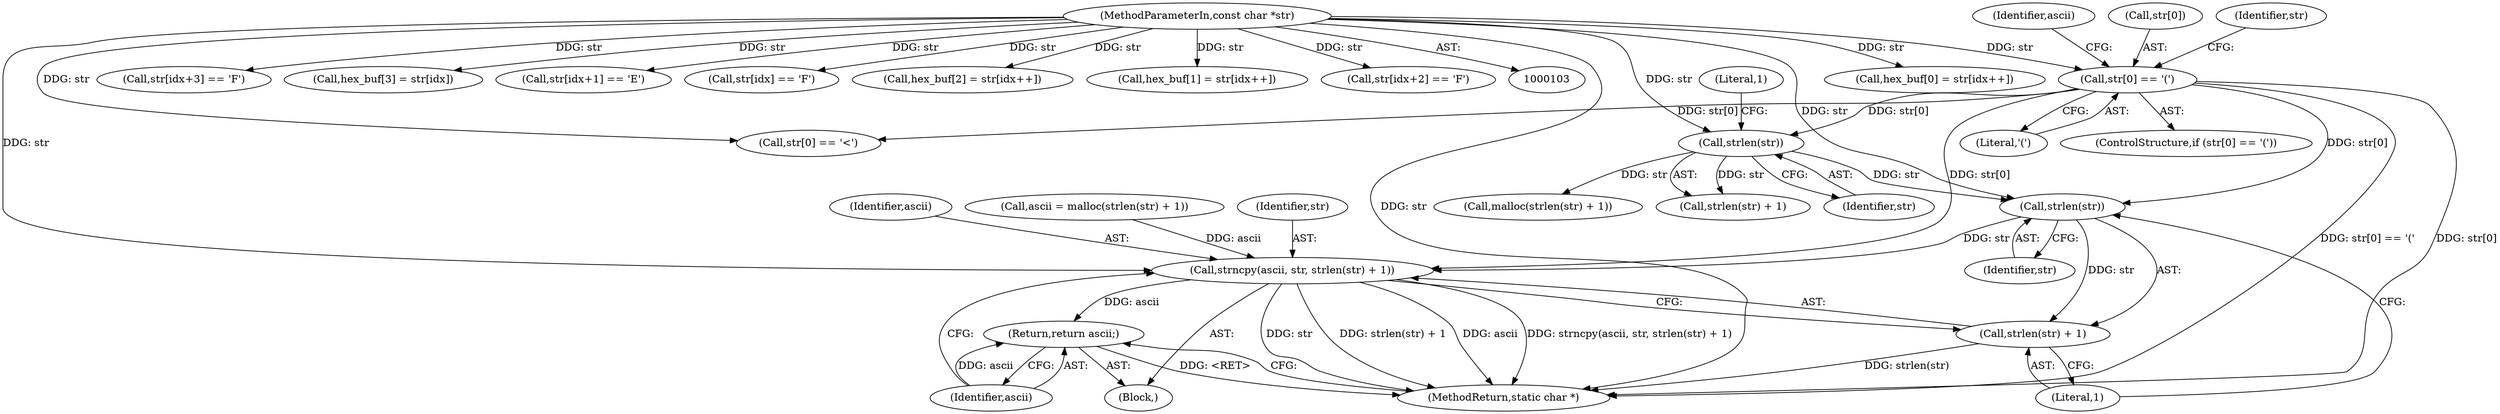 digraph "0_pdfresurrect_0c4120fffa3dffe97b95c486a120eded82afe8a6_1@pointer" {
"1000142" [label="(Call,strlen(str))"];
"1000125" [label="(Call,str[0] == '(')"];
"1000104" [label="(MethodParameterIn,const char *str)"];
"1000135" [label="(Call,strlen(str))"];
"1000138" [label="(Call,strncpy(ascii, str, strlen(str) + 1))"];
"1000145" [label="(Return,return ascii;)"];
"1000141" [label="(Call,strlen(str) + 1)"];
"1000142" [label="(Call,strlen(str))"];
"1000217" [label="(Call,hex_buf[0] = str[idx++])"];
"1000149" [label="(Call,str[0] == '<')"];
"1000129" [label="(Literal,'(')"];
"1000130" [label="(Block,)"];
"1000139" [label="(Identifier,ascii)"];
"1000132" [label="(Identifier,ascii)"];
"1000125" [label="(Call,str[0] == '(')"];
"1000143" [label="(Identifier,str)"];
"1000134" [label="(Call,strlen(str) + 1)"];
"1000104" [label="(MethodParameterIn,const char *str)"];
"1000144" [label="(Literal,1)"];
"1000189" [label="(Call,str[idx+3] == 'F')"];
"1000241" [label="(Call,hex_buf[3] = str[idx])"];
"1000126" [label="(Call,str[0])"];
"1000141" [label="(Call,strlen(str) + 1)"];
"1000174" [label="(Call,str[idx+1] == 'E')"];
"1000135" [label="(Call,strlen(str))"];
"1000168" [label="(Call,str[idx] == 'F')"];
"1000124" [label="(ControlStructure,if (str[0] == '('))"];
"1000233" [label="(Call,hex_buf[2] = str[idx++])"];
"1000136" [label="(Identifier,str)"];
"1000133" [label="(Call,malloc(strlen(str) + 1))"];
"1000259" [label="(MethodReturn,static char *)"];
"1000138" [label="(Call,strncpy(ascii, str, strlen(str) + 1))"];
"1000225" [label="(Call,hex_buf[1] = str[idx++])"];
"1000131" [label="(Call,ascii = malloc(strlen(str) + 1))"];
"1000182" [label="(Call,str[idx+2] == 'F')"];
"1000137" [label="(Literal,1)"];
"1000146" [label="(Identifier,ascii)"];
"1000140" [label="(Identifier,str)"];
"1000145" [label="(Return,return ascii;)"];
"1000151" [label="(Identifier,str)"];
"1000142" -> "1000141"  [label="AST: "];
"1000142" -> "1000143"  [label="CFG: "];
"1000143" -> "1000142"  [label="AST: "];
"1000144" -> "1000142"  [label="CFG: "];
"1000142" -> "1000138"  [label="DDG: str"];
"1000142" -> "1000141"  [label="DDG: str"];
"1000125" -> "1000142"  [label="DDG: str[0]"];
"1000135" -> "1000142"  [label="DDG: str"];
"1000104" -> "1000142"  [label="DDG: str"];
"1000125" -> "1000124"  [label="AST: "];
"1000125" -> "1000129"  [label="CFG: "];
"1000126" -> "1000125"  [label="AST: "];
"1000129" -> "1000125"  [label="AST: "];
"1000132" -> "1000125"  [label="CFG: "];
"1000151" -> "1000125"  [label="CFG: "];
"1000125" -> "1000259"  [label="DDG: str[0]"];
"1000125" -> "1000259"  [label="DDG: str[0] == '('"];
"1000104" -> "1000125"  [label="DDG: str"];
"1000125" -> "1000135"  [label="DDG: str[0]"];
"1000125" -> "1000138"  [label="DDG: str[0]"];
"1000125" -> "1000149"  [label="DDG: str[0]"];
"1000104" -> "1000103"  [label="AST: "];
"1000104" -> "1000259"  [label="DDG: str"];
"1000104" -> "1000135"  [label="DDG: str"];
"1000104" -> "1000138"  [label="DDG: str"];
"1000104" -> "1000149"  [label="DDG: str"];
"1000104" -> "1000168"  [label="DDG: str"];
"1000104" -> "1000174"  [label="DDG: str"];
"1000104" -> "1000182"  [label="DDG: str"];
"1000104" -> "1000189"  [label="DDG: str"];
"1000104" -> "1000217"  [label="DDG: str"];
"1000104" -> "1000225"  [label="DDG: str"];
"1000104" -> "1000233"  [label="DDG: str"];
"1000104" -> "1000241"  [label="DDG: str"];
"1000135" -> "1000134"  [label="AST: "];
"1000135" -> "1000136"  [label="CFG: "];
"1000136" -> "1000135"  [label="AST: "];
"1000137" -> "1000135"  [label="CFG: "];
"1000135" -> "1000133"  [label="DDG: str"];
"1000135" -> "1000134"  [label="DDG: str"];
"1000138" -> "1000130"  [label="AST: "];
"1000138" -> "1000141"  [label="CFG: "];
"1000139" -> "1000138"  [label="AST: "];
"1000140" -> "1000138"  [label="AST: "];
"1000141" -> "1000138"  [label="AST: "];
"1000146" -> "1000138"  [label="CFG: "];
"1000138" -> "1000259"  [label="DDG: str"];
"1000138" -> "1000259"  [label="DDG: strncpy(ascii, str, strlen(str) + 1)"];
"1000138" -> "1000259"  [label="DDG: strlen(str) + 1"];
"1000138" -> "1000259"  [label="DDG: ascii"];
"1000131" -> "1000138"  [label="DDG: ascii"];
"1000138" -> "1000145"  [label="DDG: ascii"];
"1000145" -> "1000130"  [label="AST: "];
"1000145" -> "1000146"  [label="CFG: "];
"1000146" -> "1000145"  [label="AST: "];
"1000259" -> "1000145"  [label="CFG: "];
"1000145" -> "1000259"  [label="DDG: <RET>"];
"1000146" -> "1000145"  [label="DDG: ascii"];
"1000141" -> "1000144"  [label="CFG: "];
"1000144" -> "1000141"  [label="AST: "];
"1000141" -> "1000259"  [label="DDG: strlen(str)"];
}
